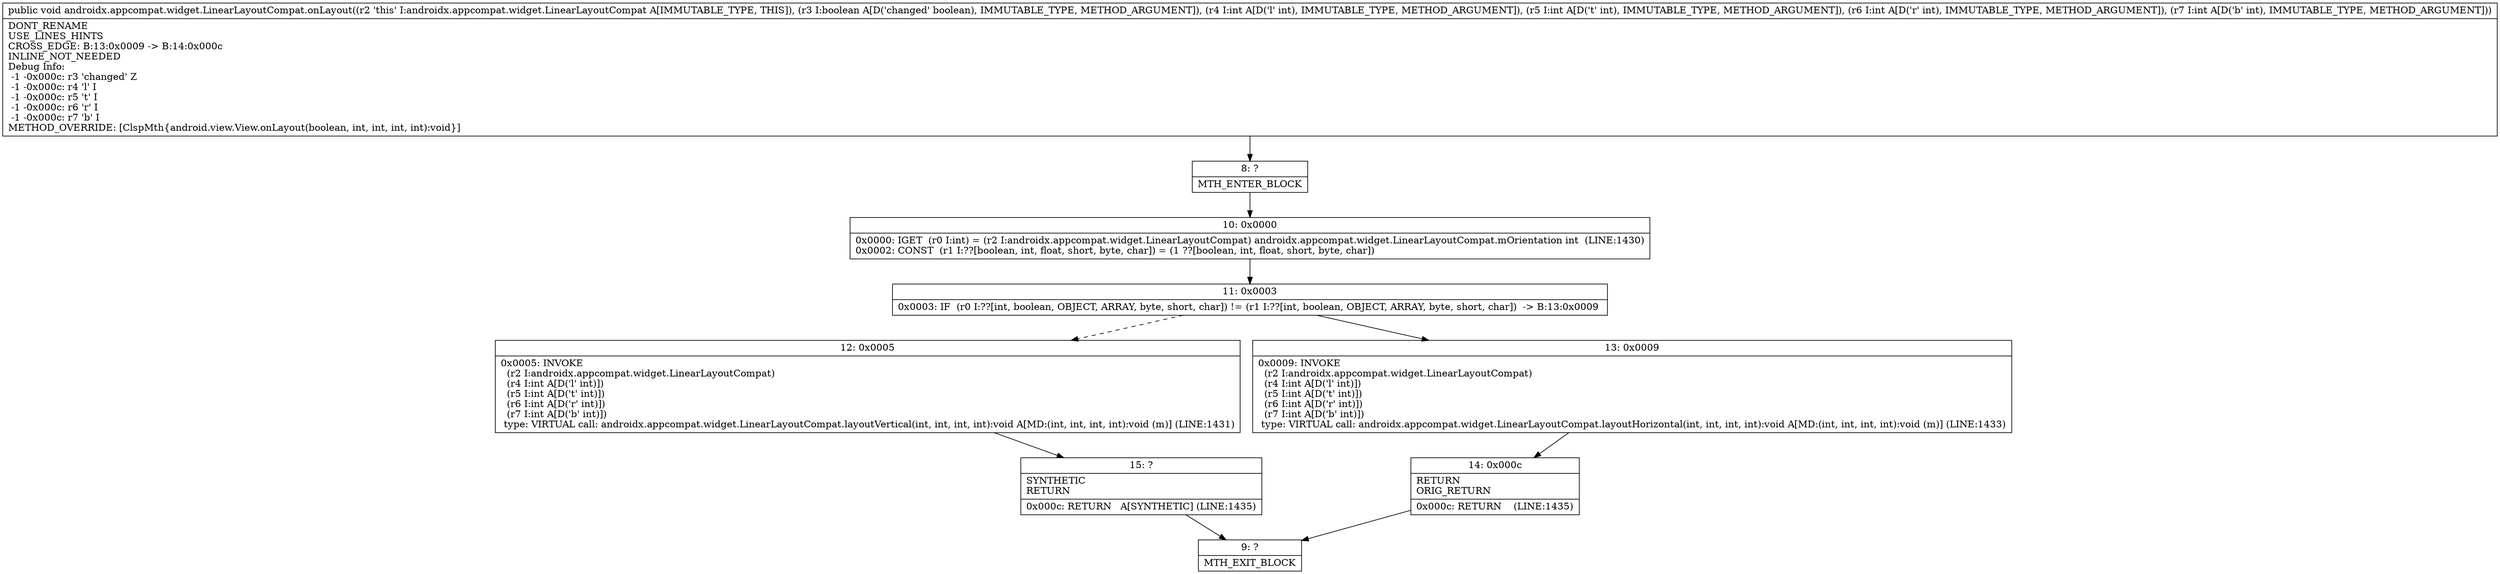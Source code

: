 digraph "CFG forandroidx.appcompat.widget.LinearLayoutCompat.onLayout(ZIIII)V" {
Node_8 [shape=record,label="{8\:\ ?|MTH_ENTER_BLOCK\l}"];
Node_10 [shape=record,label="{10\:\ 0x0000|0x0000: IGET  (r0 I:int) = (r2 I:androidx.appcompat.widget.LinearLayoutCompat) androidx.appcompat.widget.LinearLayoutCompat.mOrientation int  (LINE:1430)\l0x0002: CONST  (r1 I:??[boolean, int, float, short, byte, char]) = (1 ??[boolean, int, float, short, byte, char]) \l}"];
Node_11 [shape=record,label="{11\:\ 0x0003|0x0003: IF  (r0 I:??[int, boolean, OBJECT, ARRAY, byte, short, char]) != (r1 I:??[int, boolean, OBJECT, ARRAY, byte, short, char])  \-\> B:13:0x0009 \l}"];
Node_12 [shape=record,label="{12\:\ 0x0005|0x0005: INVOKE  \l  (r2 I:androidx.appcompat.widget.LinearLayoutCompat)\l  (r4 I:int A[D('l' int)])\l  (r5 I:int A[D('t' int)])\l  (r6 I:int A[D('r' int)])\l  (r7 I:int A[D('b' int)])\l type: VIRTUAL call: androidx.appcompat.widget.LinearLayoutCompat.layoutVertical(int, int, int, int):void A[MD:(int, int, int, int):void (m)] (LINE:1431)\l}"];
Node_15 [shape=record,label="{15\:\ ?|SYNTHETIC\lRETURN\l|0x000c: RETURN   A[SYNTHETIC] (LINE:1435)\l}"];
Node_9 [shape=record,label="{9\:\ ?|MTH_EXIT_BLOCK\l}"];
Node_13 [shape=record,label="{13\:\ 0x0009|0x0009: INVOKE  \l  (r2 I:androidx.appcompat.widget.LinearLayoutCompat)\l  (r4 I:int A[D('l' int)])\l  (r5 I:int A[D('t' int)])\l  (r6 I:int A[D('r' int)])\l  (r7 I:int A[D('b' int)])\l type: VIRTUAL call: androidx.appcompat.widget.LinearLayoutCompat.layoutHorizontal(int, int, int, int):void A[MD:(int, int, int, int):void (m)] (LINE:1433)\l}"];
Node_14 [shape=record,label="{14\:\ 0x000c|RETURN\lORIG_RETURN\l|0x000c: RETURN    (LINE:1435)\l}"];
MethodNode[shape=record,label="{public void androidx.appcompat.widget.LinearLayoutCompat.onLayout((r2 'this' I:androidx.appcompat.widget.LinearLayoutCompat A[IMMUTABLE_TYPE, THIS]), (r3 I:boolean A[D('changed' boolean), IMMUTABLE_TYPE, METHOD_ARGUMENT]), (r4 I:int A[D('l' int), IMMUTABLE_TYPE, METHOD_ARGUMENT]), (r5 I:int A[D('t' int), IMMUTABLE_TYPE, METHOD_ARGUMENT]), (r6 I:int A[D('r' int), IMMUTABLE_TYPE, METHOD_ARGUMENT]), (r7 I:int A[D('b' int), IMMUTABLE_TYPE, METHOD_ARGUMENT]))  | DONT_RENAME\lUSE_LINES_HINTS\lCROSS_EDGE: B:13:0x0009 \-\> B:14:0x000c\lINLINE_NOT_NEEDED\lDebug Info:\l  \-1 \-0x000c: r3 'changed' Z\l  \-1 \-0x000c: r4 'l' I\l  \-1 \-0x000c: r5 't' I\l  \-1 \-0x000c: r6 'r' I\l  \-1 \-0x000c: r7 'b' I\lMETHOD_OVERRIDE: [ClspMth\{android.view.View.onLayout(boolean, int, int, int, int):void\}]\l}"];
MethodNode -> Node_8;Node_8 -> Node_10;
Node_10 -> Node_11;
Node_11 -> Node_12[style=dashed];
Node_11 -> Node_13;
Node_12 -> Node_15;
Node_15 -> Node_9;
Node_13 -> Node_14;
Node_14 -> Node_9;
}

